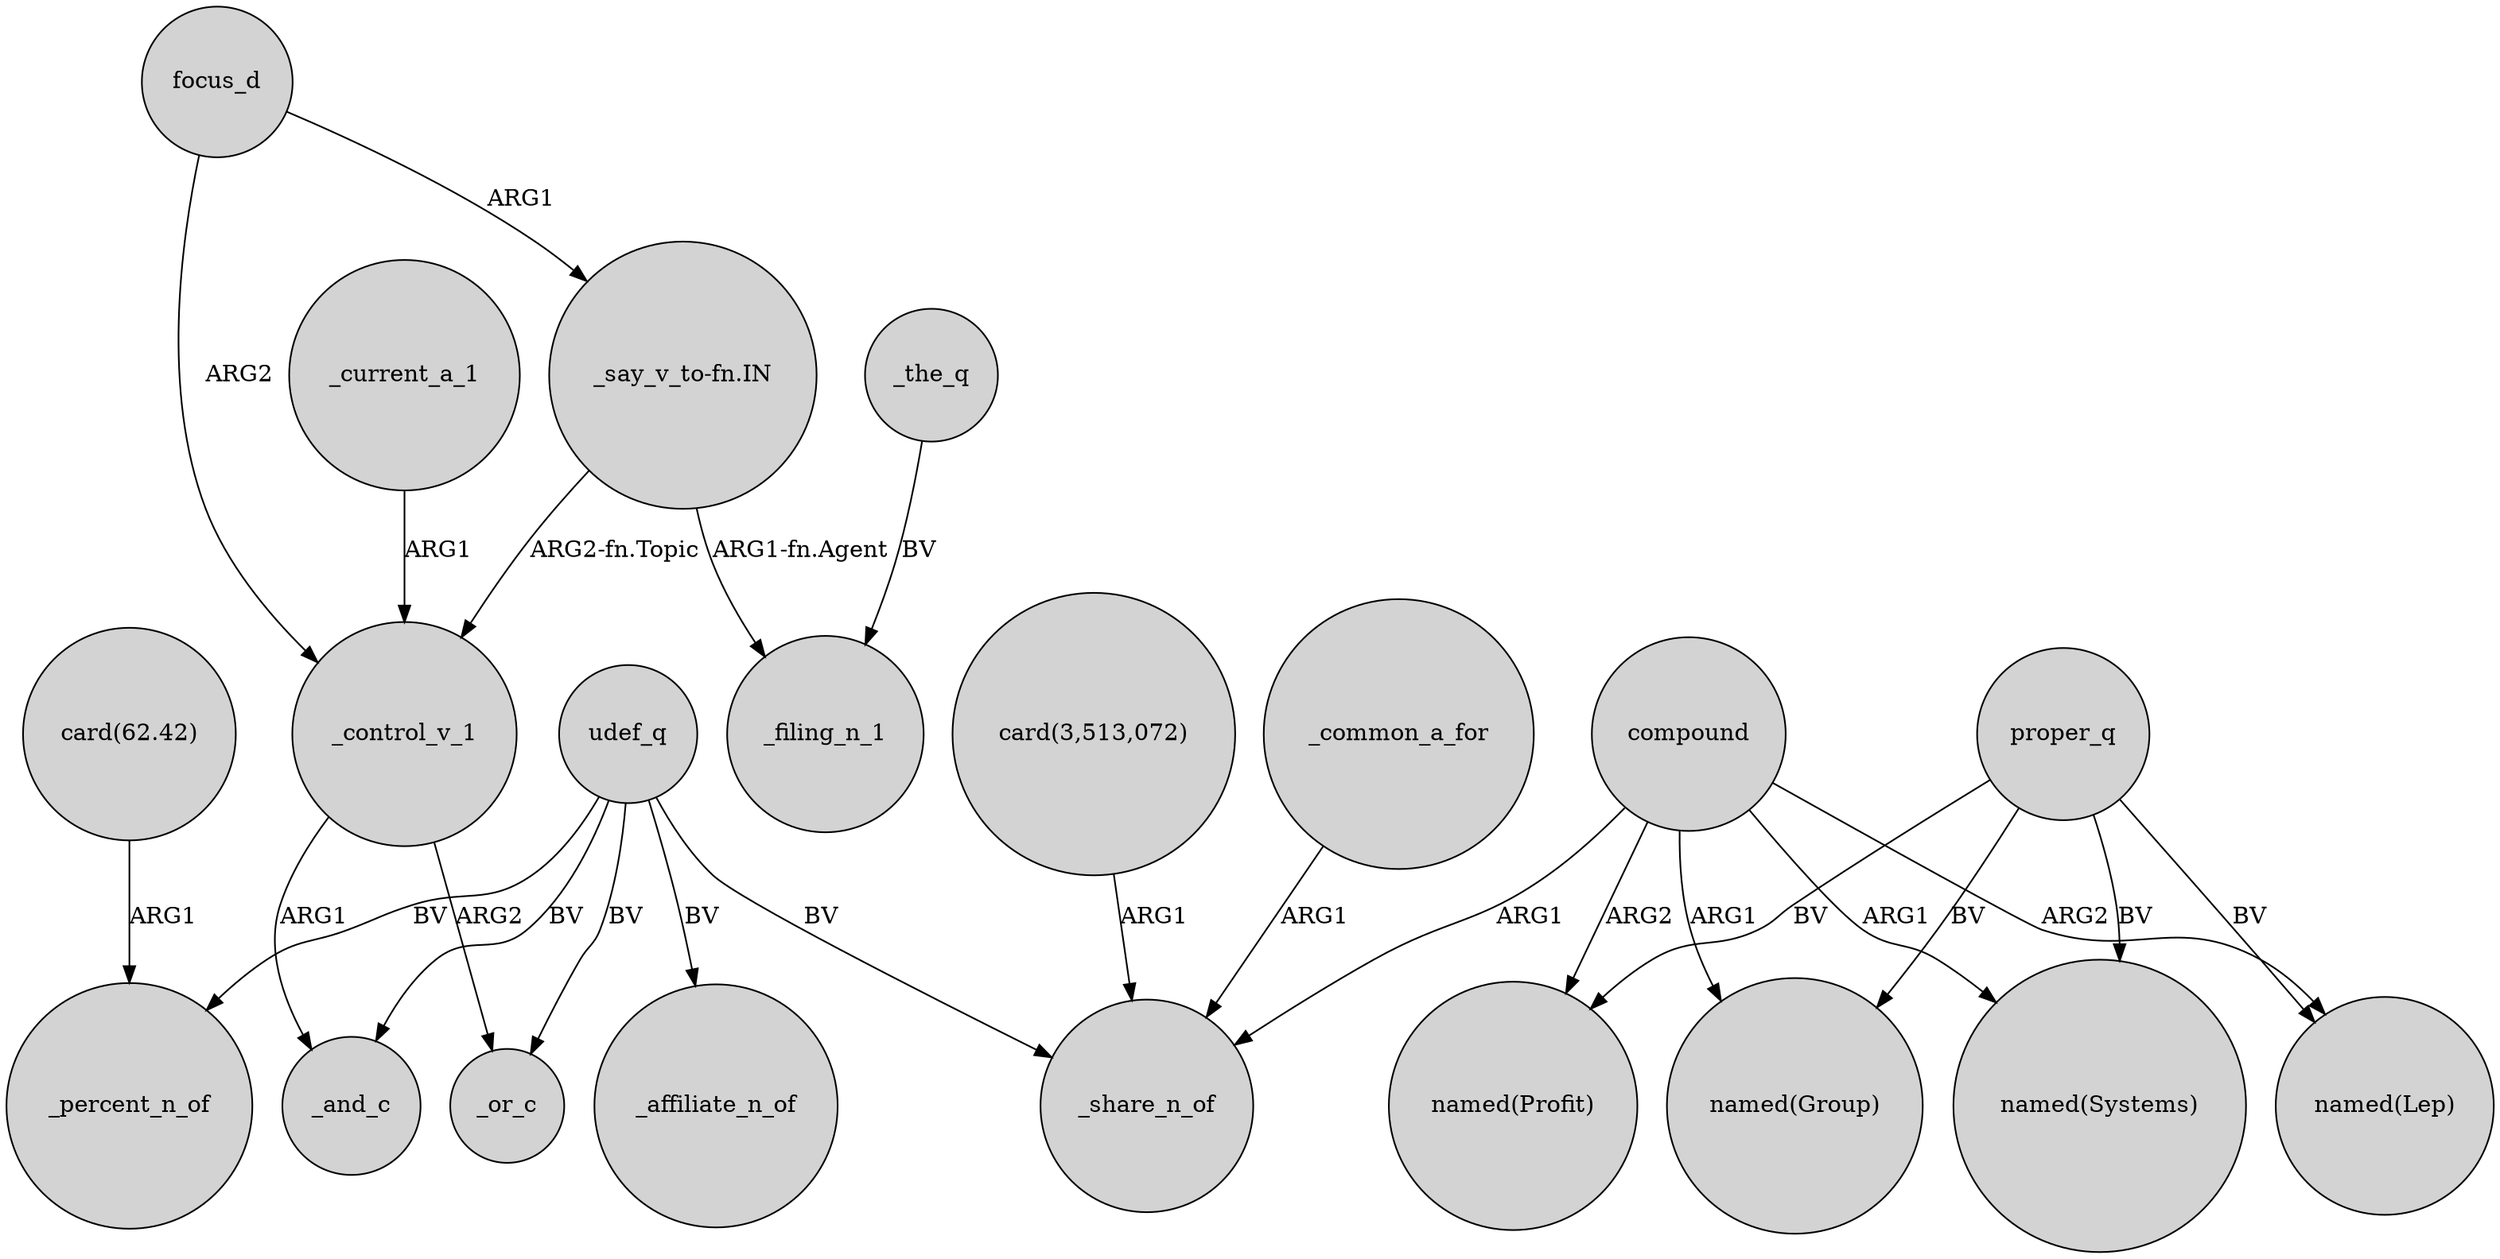 digraph {
	node [shape=circle style=filled]
	"card(62.42)" -> _percent_n_of [label=ARG1]
	focus_d -> _control_v_1 [label=ARG2]
	_the_q -> _filing_n_1 [label=BV]
	"_say_v_to-fn.IN" -> _filing_n_1 [label="ARG1-fn.Agent"]
	udef_q -> _or_c [label=BV]
	compound -> "named(Lep)" [label=ARG2]
	compound -> "named(Group)" [label=ARG1]
	udef_q -> _affiliate_n_of [label=BV]
	compound -> "named(Systems)" [label=ARG1]
	"_say_v_to-fn.IN" -> _control_v_1 [label="ARG2-fn.Topic"]
	"card(3,513,072)" -> _share_n_of [label=ARG1]
	proper_q -> "named(Systems)" [label=BV]
	compound -> _share_n_of [label=ARG1]
	compound -> "named(Profit)" [label=ARG2]
	proper_q -> "named(Profit)" [label=BV]
	_common_a_for -> _share_n_of [label=ARG1]
	udef_q -> _share_n_of [label=BV]
	_control_v_1 -> _and_c [label=ARG1]
	proper_q -> "named(Group)" [label=BV]
	udef_q -> _percent_n_of [label=BV]
	_current_a_1 -> _control_v_1 [label=ARG1]
	_control_v_1 -> _or_c [label=ARG2]
	udef_q -> _and_c [label=BV]
	proper_q -> "named(Lep)" [label=BV]
	focus_d -> "_say_v_to-fn.IN" [label=ARG1]
}
